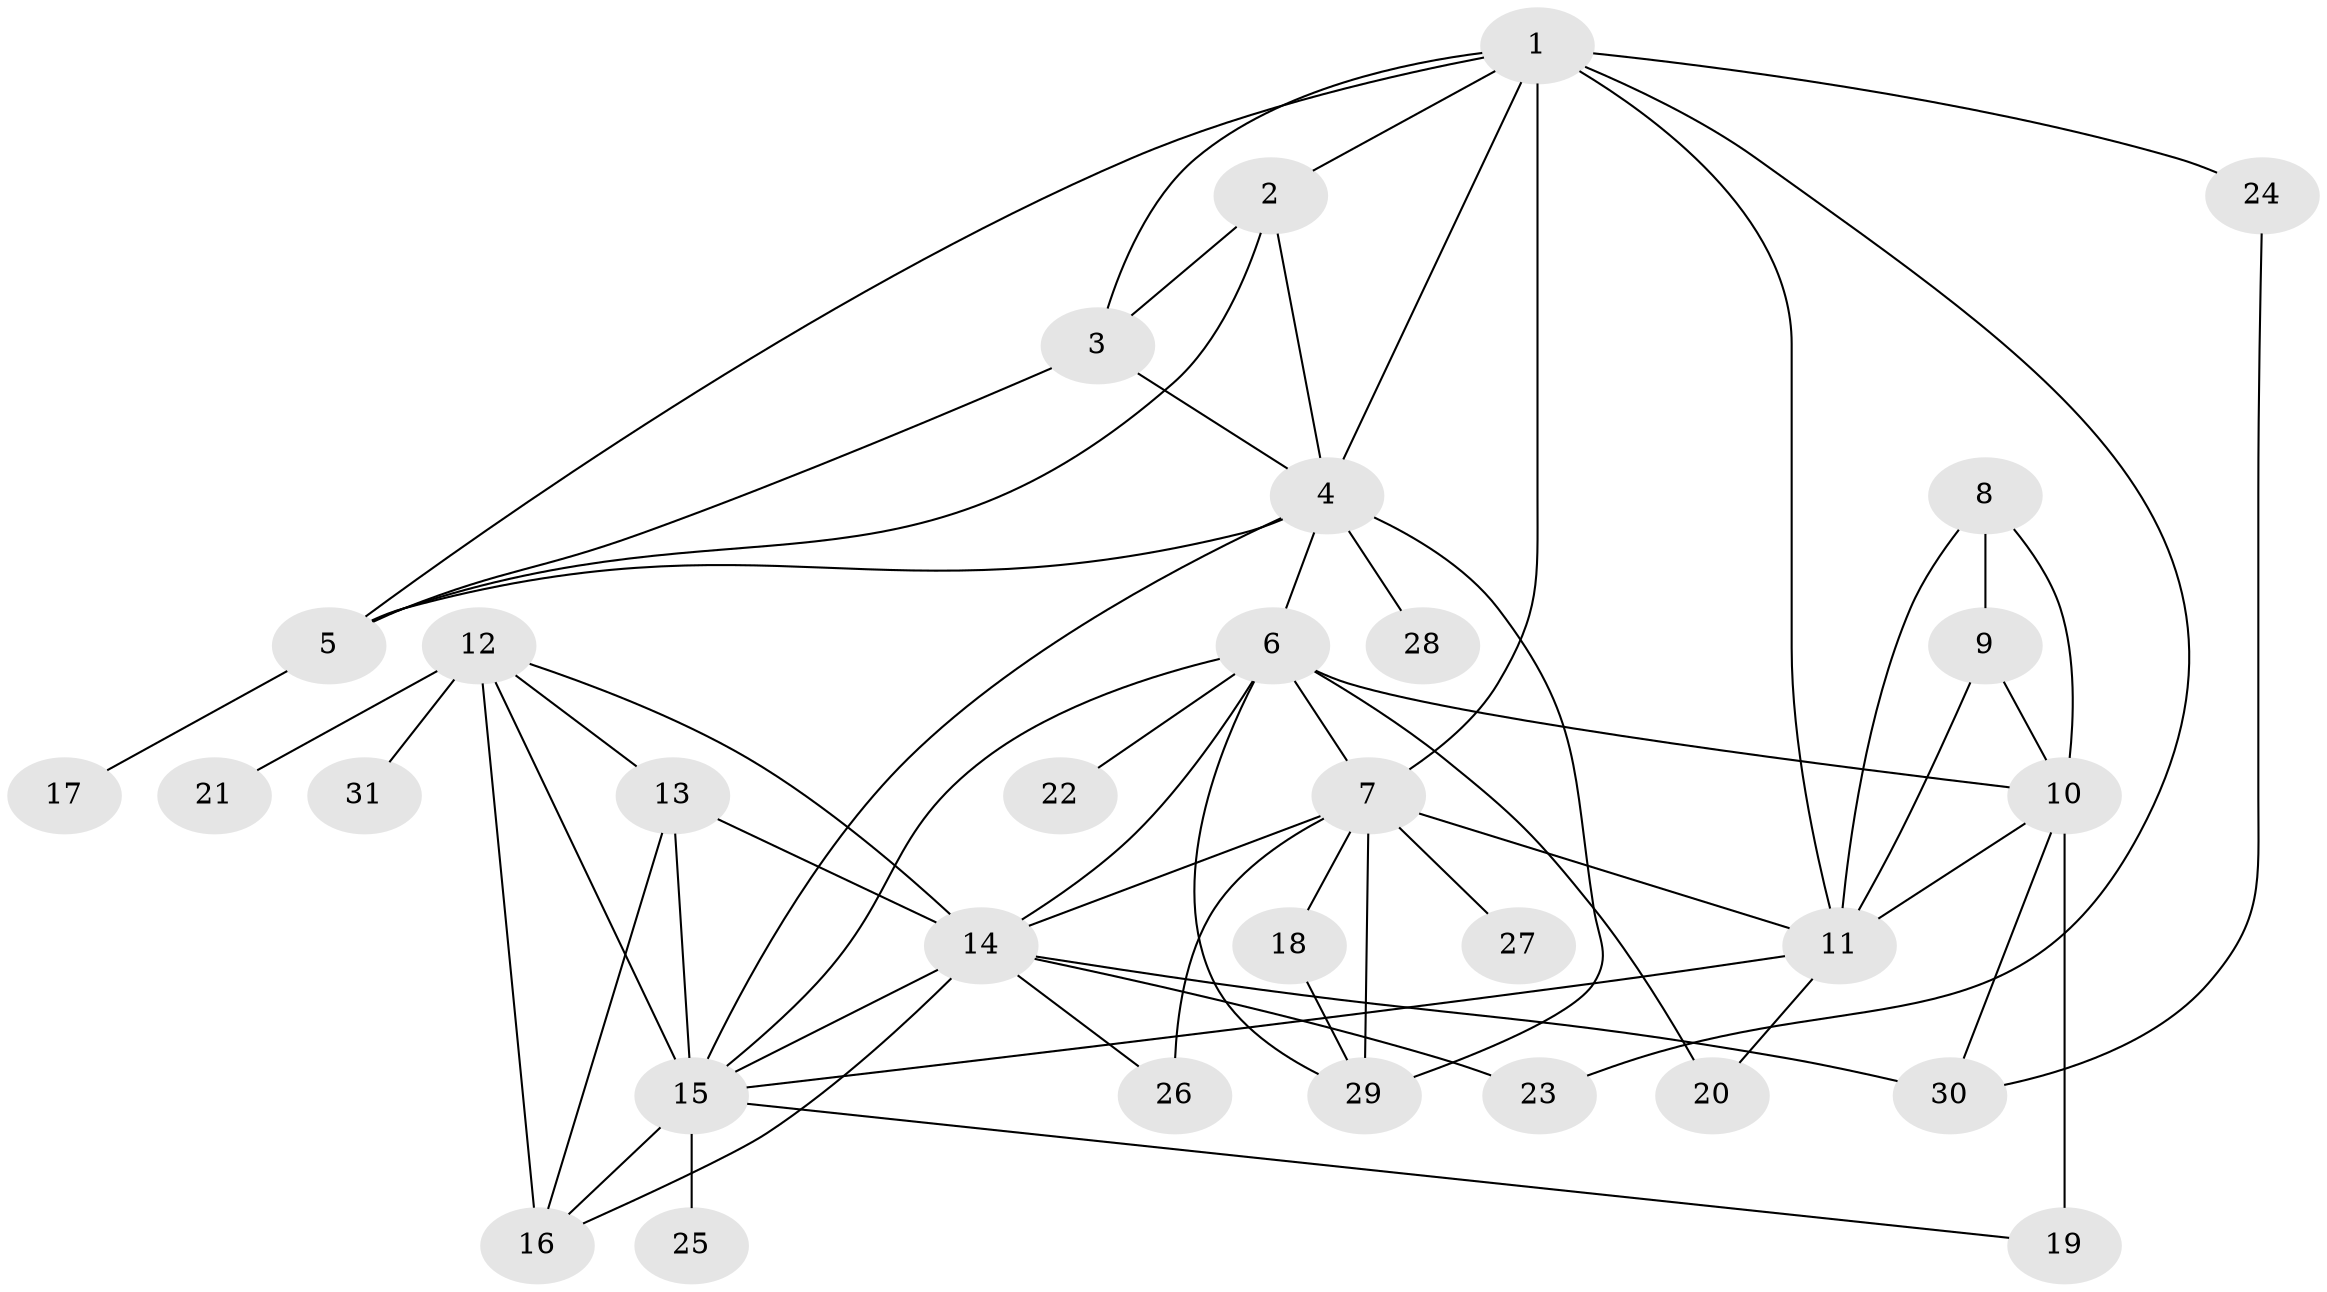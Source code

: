 // original degree distribution, {10: 0.038834951456310676, 5: 0.02912621359223301, 6: 0.02912621359223301, 7: 0.038834951456310676, 4: 0.04854368932038835, 12: 0.019417475728155338, 14: 0.009708737864077669, 11: 0.02912621359223301, 8: 0.009708737864077669, 1: 0.6019417475728155, 2: 0.10679611650485436, 3: 0.038834951456310676}
// Generated by graph-tools (version 1.1) at 2025/52/03/04/25 22:52:11]
// undirected, 31 vertices, 61 edges
graph export_dot {
  node [color=gray90,style=filled];
  1;
  2;
  3;
  4;
  5;
  6;
  7;
  8;
  9;
  10;
  11;
  12;
  13;
  14;
  15;
  16;
  17;
  18;
  19;
  20;
  21;
  22;
  23;
  24;
  25;
  26;
  27;
  28;
  29;
  30;
  31;
  1 -- 2 [weight=1.0];
  1 -- 3 [weight=1.0];
  1 -- 4 [weight=1.0];
  1 -- 5 [weight=1.0];
  1 -- 7 [weight=1.0];
  1 -- 11 [weight=1.0];
  1 -- 23 [weight=1.0];
  1 -- 24 [weight=2.0];
  2 -- 3 [weight=1.0];
  2 -- 4 [weight=1.0];
  2 -- 5 [weight=1.0];
  3 -- 4 [weight=1.0];
  3 -- 5 [weight=1.0];
  4 -- 5 [weight=1.0];
  4 -- 6 [weight=1.0];
  4 -- 15 [weight=1.0];
  4 -- 28 [weight=1.0];
  4 -- 29 [weight=1.0];
  5 -- 17 [weight=1.0];
  6 -- 7 [weight=1.0];
  6 -- 10 [weight=1.0];
  6 -- 14 [weight=1.0];
  6 -- 15 [weight=1.0];
  6 -- 20 [weight=3.0];
  6 -- 22 [weight=1.0];
  6 -- 29 [weight=1.0];
  7 -- 11 [weight=1.0];
  7 -- 14 [weight=1.0];
  7 -- 18 [weight=5.0];
  7 -- 26 [weight=2.0];
  7 -- 27 [weight=1.0];
  7 -- 29 [weight=1.0];
  8 -- 9 [weight=2.0];
  8 -- 10 [weight=2.0];
  8 -- 11 [weight=2.0];
  9 -- 10 [weight=1.0];
  9 -- 11 [weight=1.0];
  10 -- 11 [weight=1.0];
  10 -- 19 [weight=7.0];
  10 -- 30 [weight=1.0];
  11 -- 15 [weight=1.0];
  11 -- 20 [weight=1.0];
  12 -- 13 [weight=1.0];
  12 -- 14 [weight=1.0];
  12 -- 15 [weight=1.0];
  12 -- 16 [weight=1.0];
  12 -- 21 [weight=5.0];
  12 -- 31 [weight=1.0];
  13 -- 14 [weight=1.0];
  13 -- 15 [weight=7.0];
  13 -- 16 [weight=1.0];
  14 -- 15 [weight=1.0];
  14 -- 16 [weight=1.0];
  14 -- 23 [weight=1.0];
  14 -- 26 [weight=1.0];
  14 -- 30 [weight=1.0];
  15 -- 16 [weight=1.0];
  15 -- 19 [weight=1.0];
  15 -- 25 [weight=1.0];
  18 -- 29 [weight=1.0];
  24 -- 30 [weight=1.0];
}

